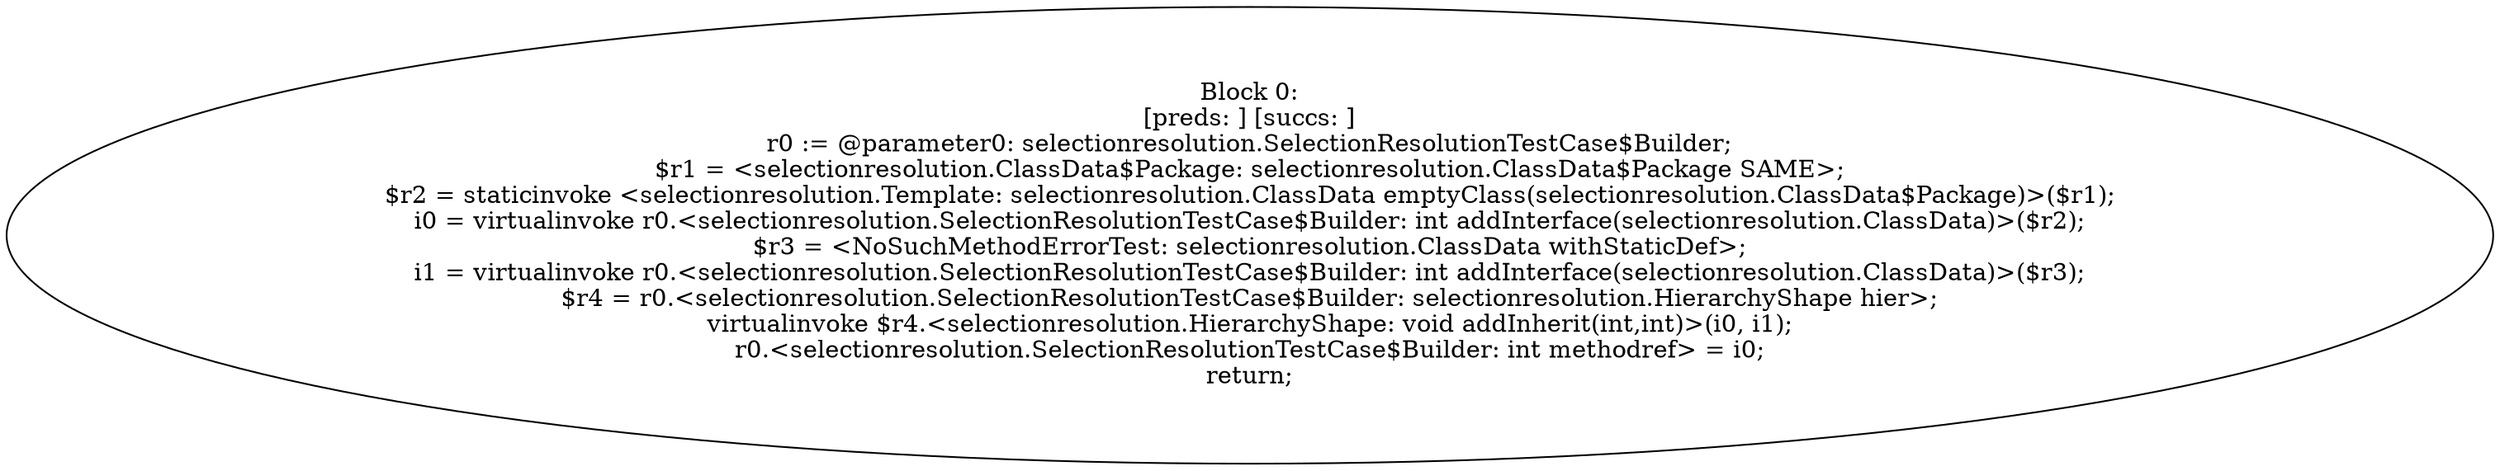 digraph "unitGraph" {
    "Block 0:
[preds: ] [succs: ]
r0 := @parameter0: selectionresolution.SelectionResolutionTestCase$Builder;
$r1 = <selectionresolution.ClassData$Package: selectionresolution.ClassData$Package SAME>;
$r2 = staticinvoke <selectionresolution.Template: selectionresolution.ClassData emptyClass(selectionresolution.ClassData$Package)>($r1);
i0 = virtualinvoke r0.<selectionresolution.SelectionResolutionTestCase$Builder: int addInterface(selectionresolution.ClassData)>($r2);
$r3 = <NoSuchMethodErrorTest: selectionresolution.ClassData withStaticDef>;
i1 = virtualinvoke r0.<selectionresolution.SelectionResolutionTestCase$Builder: int addInterface(selectionresolution.ClassData)>($r3);
$r4 = r0.<selectionresolution.SelectionResolutionTestCase$Builder: selectionresolution.HierarchyShape hier>;
virtualinvoke $r4.<selectionresolution.HierarchyShape: void addInherit(int,int)>(i0, i1);
r0.<selectionresolution.SelectionResolutionTestCase$Builder: int methodref> = i0;
return;
"
}
